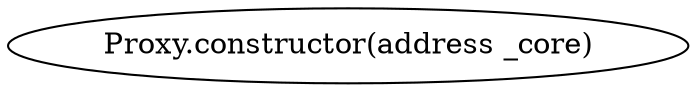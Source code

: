 digraph "" {
	graph [bb="0,0,278.41,36"];
	node [label="\N"];
	"Proxy.constructor(address _core)"	 [height=0.5,
		pos="139.2,18",
		width=3.8668];
}
digraph "" {
	graph [bb="0,0,278.41,36"];
	node [label="\N"];
	"Proxy.constructor(address _core)"	 [height=0.5,
		pos="139.2,18",
		width=3.8668];
}
digraph "" {
	graph [bb="0,0,278.41,36"];
	node [label="\N"];
	"Proxy.constructor(address _core)"	 [height=0.5,
		pos="139.2,18",
		width=3.8668];
}
digraph "" {
	graph [bb="0,0,278.41,36"];
	node [label="\N"];
	"Proxy.constructor(address _core)"	 [height=0.5,
		pos="139.2,18",
		width=3.8668];
}
digraph "" {
	graph [bb="0,0,278.41,36"];
	node [label="\N"];
	"Proxy.constructor(address _core)"	 [height=0.5,
		pos="139.2,18",
		width=3.8668];
}
